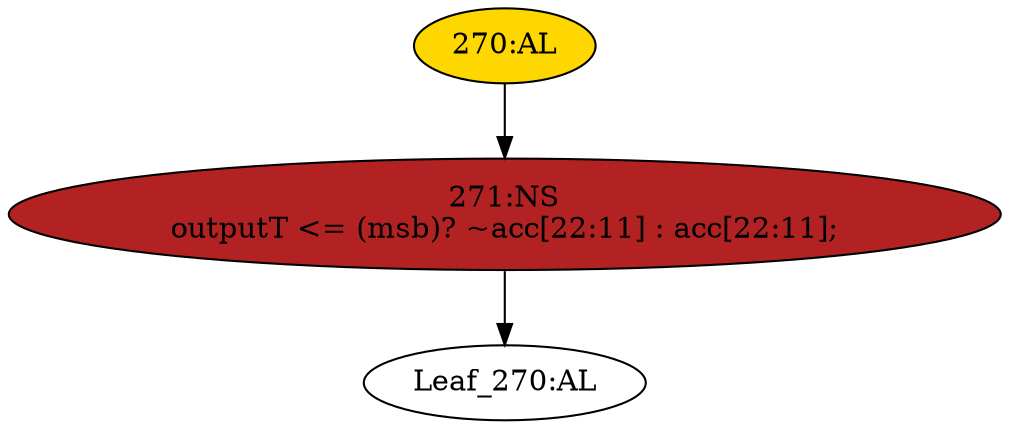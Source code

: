 strict digraph "" {
	node [label="\N"];
	"270:AL"	 [ast="<pyverilog.vparser.ast.Always object at 0x7f5d489c5a50>",
		clk_sens=False,
		fillcolor=gold,
		label="270:AL",
		sens="['acc', 'msb']",
		statements="[]",
		style=filled,
		typ=Always,
		use_var="['acc', 'msb']"];
	"271:NS"	 [ast="<pyverilog.vparser.ast.NonblockingSubstitution object at 0x7f5d489c5110>",
		fillcolor=firebrick,
		label="271:NS
outputT <= (msb)? ~acc[22:11] : acc[22:11];",
		statements="[<pyverilog.vparser.ast.NonblockingSubstitution object at 0x7f5d489c5110>]",
		style=filled,
		typ=NonblockingSubstitution];
	"270:AL" -> "271:NS"	 [cond="[]",
		lineno=None];
	"Leaf_270:AL"	 [def_var="['outputT']",
		label="Leaf_270:AL"];
	"271:NS" -> "Leaf_270:AL"	 [cond="[]",
		lineno=None];
}
